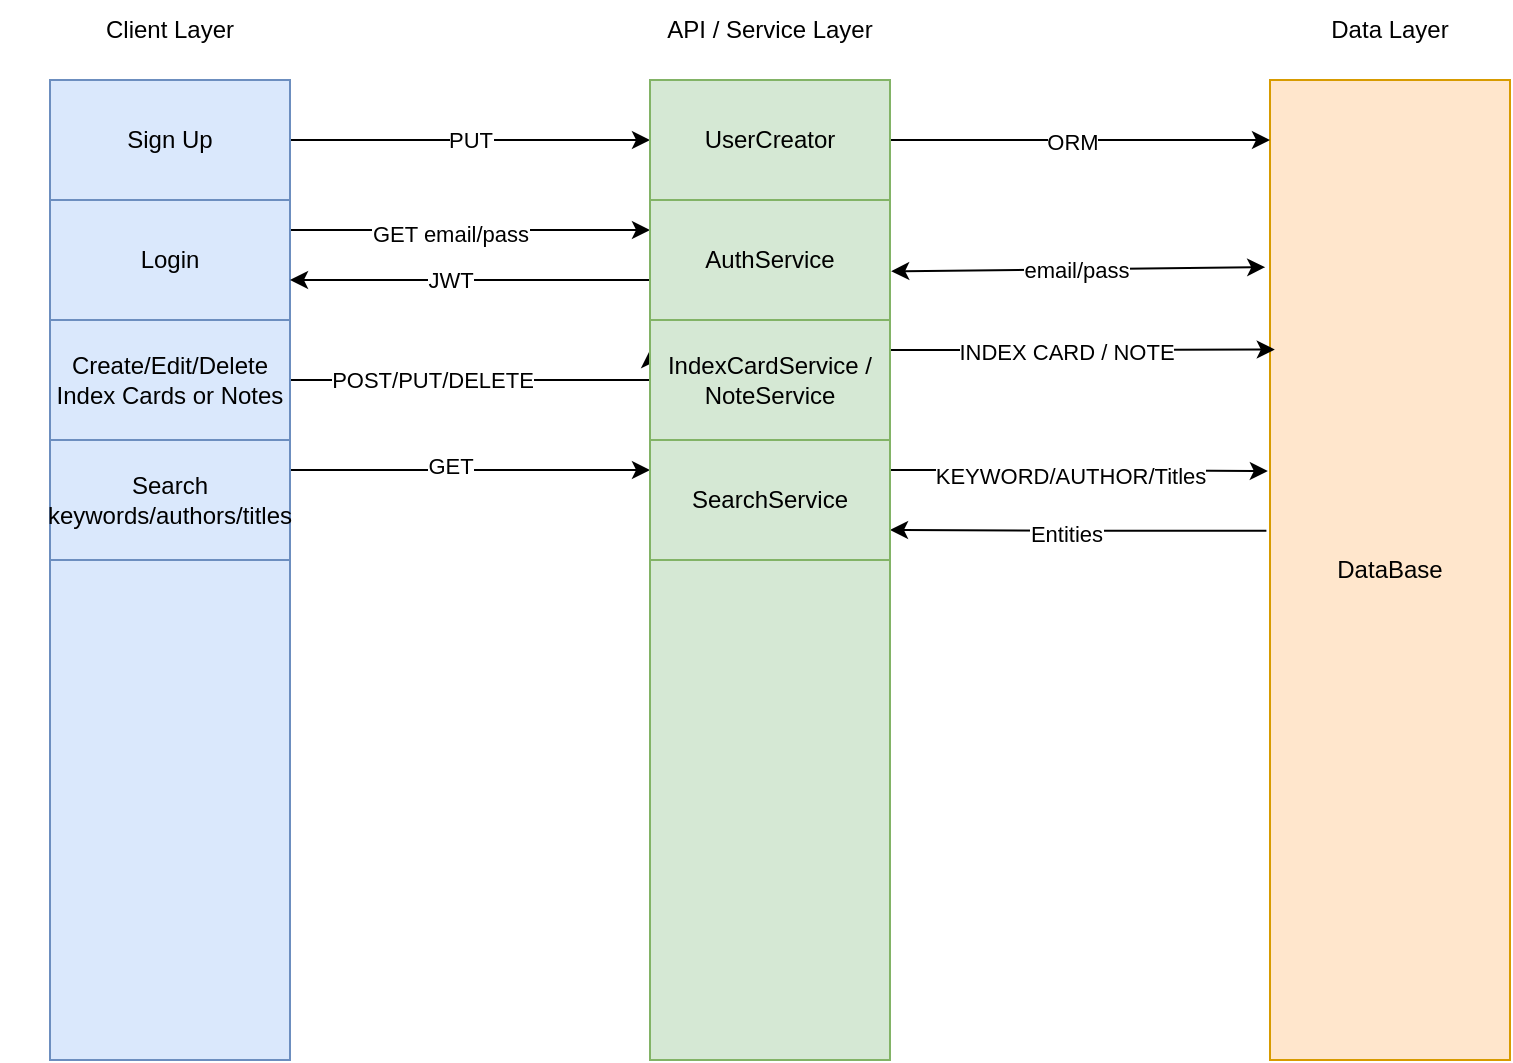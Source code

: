 <mxfile version="21.7.5" type="github">
  <diagram name="Page-1" id="esTV7xym8zQcMRI_eHIH">
    <mxGraphModel dx="989" dy="523" grid="1" gridSize="10" guides="1" tooltips="1" connect="1" arrows="1" fold="1" page="1" pageScale="1" pageWidth="850" pageHeight="1100" math="0" shadow="0">
      <root>
        <mxCell id="0" />
        <mxCell id="1" parent="0" />
        <mxCell id="GYA_C9YwGoG80Jhkw-GN-1" value="" style="rounded=0;whiteSpace=wrap;html=1;fillColor=#dae8fc;strokeColor=#6c8ebf;" parent="1" vertex="1">
          <mxGeometry x="40" y="160" width="120" height="490" as="geometry" />
        </mxCell>
        <mxCell id="GYA_C9YwGoG80Jhkw-GN-2" value="" style="rounded=0;whiteSpace=wrap;html=1;fillColor=#d5e8d4;strokeColor=#82b366;" parent="1" vertex="1">
          <mxGeometry x="340" y="160" width="120" height="490" as="geometry" />
        </mxCell>
        <mxCell id="GYA_C9YwGoG80Jhkw-GN-53" style="edgeStyle=orthogonalEdgeStyle;rounded=0;orthogonalLoop=1;jettySize=auto;html=1;exitX=-0.015;exitY=0.46;exitDx=0;exitDy=0;entryX=1;entryY=0.75;entryDx=0;entryDy=0;exitPerimeter=0;" parent="1" source="GYA_C9YwGoG80Jhkw-GN-3" target="GYA_C9YwGoG80Jhkw-GN-48" edge="1">
          <mxGeometry relative="1" as="geometry" />
        </mxCell>
        <mxCell id="GYA_C9YwGoG80Jhkw-GN-54" value="Entities" style="edgeLabel;html=1;align=center;verticalAlign=middle;resizable=0;points=[];" parent="GYA_C9YwGoG80Jhkw-GN-53" vertex="1" connectable="0">
          <mxGeometry x="0.072" y="2" relative="1" as="geometry">
            <mxPoint as="offset" />
          </mxGeometry>
        </mxCell>
        <mxCell id="GYA_C9YwGoG80Jhkw-GN-3" value="DataBase" style="rounded=0;whiteSpace=wrap;html=1;fillColor=#ffe6cc;strokeColor=#d79b00;" parent="1" vertex="1">
          <mxGeometry x="650" y="160" width="120" height="490" as="geometry" />
        </mxCell>
        <mxCell id="GYA_C9YwGoG80Jhkw-GN-9" style="edgeStyle=orthogonalEdgeStyle;rounded=0;orthogonalLoop=1;jettySize=auto;html=1;entryX=0;entryY=0.5;entryDx=0;entryDy=0;" parent="1" source="GYA_C9YwGoG80Jhkw-GN-5" target="GYA_C9YwGoG80Jhkw-GN-7" edge="1">
          <mxGeometry relative="1" as="geometry" />
        </mxCell>
        <mxCell id="GYA_C9YwGoG80Jhkw-GN-11" value="PUT" style="edgeLabel;html=1;align=center;verticalAlign=middle;resizable=0;points=[];" parent="GYA_C9YwGoG80Jhkw-GN-9" vertex="1" connectable="0">
          <mxGeometry x="0.195" y="-3" relative="1" as="geometry">
            <mxPoint x="-18" y="-3" as="offset" />
          </mxGeometry>
        </mxCell>
        <mxCell id="GYA_C9YwGoG80Jhkw-GN-5" value="Sign Up" style="rounded=0;whiteSpace=wrap;html=1;fillColor=#dae8fc;strokeColor=#6c8ebf;" parent="1" vertex="1">
          <mxGeometry x="40" y="160" width="120" height="60" as="geometry" />
        </mxCell>
        <mxCell id="GYA_C9YwGoG80Jhkw-GN-10" style="edgeStyle=orthogonalEdgeStyle;rounded=0;orthogonalLoop=1;jettySize=auto;html=1;entryX=0;entryY=0.5;entryDx=0;entryDy=0;" parent="1" source="GYA_C9YwGoG80Jhkw-GN-7" edge="1">
          <mxGeometry relative="1" as="geometry">
            <mxPoint x="650.0" y="190" as="targetPoint" />
          </mxGeometry>
        </mxCell>
        <mxCell id="GYA_C9YwGoG80Jhkw-GN-12" value="ORM" style="edgeLabel;html=1;align=center;verticalAlign=middle;resizable=0;points=[];" parent="GYA_C9YwGoG80Jhkw-GN-10" vertex="1" connectable="0">
          <mxGeometry x="0.408" y="-1" relative="1" as="geometry">
            <mxPoint x="-43" y="-1" as="offset" />
          </mxGeometry>
        </mxCell>
        <mxCell id="GYA_C9YwGoG80Jhkw-GN-7" value="UserCreator" style="rounded=0;whiteSpace=wrap;html=1;fillColor=#d5e8d4;strokeColor=#82b366;" parent="1" vertex="1">
          <mxGeometry x="340" y="160" width="120" height="60" as="geometry" />
        </mxCell>
        <mxCell id="GYA_C9YwGoG80Jhkw-GN-20" style="edgeStyle=orthogonalEdgeStyle;rounded=0;orthogonalLoop=1;jettySize=auto;html=1;exitX=1;exitY=0.25;exitDx=0;exitDy=0;entryX=0;entryY=0.25;entryDx=0;entryDy=0;" parent="1" source="GYA_C9YwGoG80Jhkw-GN-13" target="GYA_C9YwGoG80Jhkw-GN-15" edge="1">
          <mxGeometry relative="1" as="geometry" />
        </mxCell>
        <mxCell id="GYA_C9YwGoG80Jhkw-GN-21" value="GET email/pass" style="edgeLabel;html=1;align=center;verticalAlign=middle;resizable=0;points=[];" parent="GYA_C9YwGoG80Jhkw-GN-20" vertex="1" connectable="0">
          <mxGeometry x="0.195" y="-2" relative="1" as="geometry">
            <mxPoint x="-28" as="offset" />
          </mxGeometry>
        </mxCell>
        <mxCell id="GYA_C9YwGoG80Jhkw-GN-13" value="Login" style="rounded=0;whiteSpace=wrap;html=1;fillColor=#dae8fc;strokeColor=#6c8ebf;" parent="1" vertex="1">
          <mxGeometry x="40" y="220" width="120" height="60" as="geometry" />
        </mxCell>
        <mxCell id="GYA_C9YwGoG80Jhkw-GN-26" style="edgeStyle=orthogonalEdgeStyle;rounded=0;orthogonalLoop=1;jettySize=auto;html=1;exitX=0;exitY=0.5;exitDx=0;exitDy=0;entryX=1;entryY=0.5;entryDx=0;entryDy=0;" parent="1" edge="1">
          <mxGeometry relative="1" as="geometry">
            <mxPoint x="340" y="260" as="sourcePoint" />
            <mxPoint x="160" y="260" as="targetPoint" />
            <Array as="points">
              <mxPoint x="300" y="260" />
              <mxPoint x="300" y="260" />
            </Array>
          </mxGeometry>
        </mxCell>
        <mxCell id="GYA_C9YwGoG80Jhkw-GN-27" value="JWT" style="edgeLabel;html=1;align=center;verticalAlign=middle;resizable=0;points=[];" parent="GYA_C9YwGoG80Jhkw-GN-26" vertex="1" connectable="0">
          <mxGeometry x="-0.21" y="1" relative="1" as="geometry">
            <mxPoint x="-29" y="-1" as="offset" />
          </mxGeometry>
        </mxCell>
        <mxCell id="GYA_C9YwGoG80Jhkw-GN-15" value="AuthService" style="rounded=0;whiteSpace=wrap;html=1;fillColor=#d5e8d4;strokeColor=#82b366;" parent="1" vertex="1">
          <mxGeometry x="340" y="220" width="120" height="60" as="geometry" />
        </mxCell>
        <mxCell id="GYA_C9YwGoG80Jhkw-GN-43" style="edgeStyle=orthogonalEdgeStyle;rounded=0;orthogonalLoop=1;jettySize=auto;html=1;exitX=1;exitY=0.25;exitDx=0;exitDy=0;entryX=0;entryY=0.25;entryDx=0;entryDy=0;" parent="1" source="GYA_C9YwGoG80Jhkw-GN-28" target="GYA_C9YwGoG80Jhkw-GN-38" edge="1">
          <mxGeometry relative="1" as="geometry">
            <Array as="points">
              <mxPoint x="160" y="310" />
              <mxPoint x="340" y="310" />
            </Array>
          </mxGeometry>
        </mxCell>
        <mxCell id="GYA_C9YwGoG80Jhkw-GN-44" value="POST/PUT/DELETE" style="edgeLabel;html=1;align=center;verticalAlign=middle;resizable=0;points=[];" parent="GYA_C9YwGoG80Jhkw-GN-43" vertex="1" connectable="0">
          <mxGeometry x="-0.188" relative="1" as="geometry">
            <mxPoint as="offset" />
          </mxGeometry>
        </mxCell>
        <mxCell id="GYA_C9YwGoG80Jhkw-GN-28" value="Create/Edit/Delete Index Cards or Notes" style="rounded=0;whiteSpace=wrap;html=1;fillColor=#dae8fc;strokeColor=#6c8ebf;" parent="1" vertex="1">
          <mxGeometry x="40" y="280" width="120" height="60" as="geometry" />
        </mxCell>
        <mxCell id="GYA_C9YwGoG80Jhkw-GN-47" style="edgeStyle=orthogonalEdgeStyle;rounded=0;orthogonalLoop=1;jettySize=auto;html=1;exitX=1;exitY=0.25;exitDx=0;exitDy=0;entryX=0;entryY=0.25;entryDx=0;entryDy=0;" parent="1" source="GYA_C9YwGoG80Jhkw-GN-37" target="GYA_C9YwGoG80Jhkw-GN-48" edge="1">
          <mxGeometry relative="1" as="geometry" />
        </mxCell>
        <mxCell id="GYA_C9YwGoG80Jhkw-GN-49" value="GET" style="edgeLabel;html=1;align=center;verticalAlign=middle;resizable=0;points=[];" parent="GYA_C9YwGoG80Jhkw-GN-47" vertex="1" connectable="0">
          <mxGeometry x="-0.32" y="2" relative="1" as="geometry">
            <mxPoint x="19" as="offset" />
          </mxGeometry>
        </mxCell>
        <mxCell id="GYA_C9YwGoG80Jhkw-GN-37" value="Search keywords/authors/titles" style="rounded=0;whiteSpace=wrap;html=1;fillColor=#dae8fc;strokeColor=#6c8ebf;" parent="1" vertex="1">
          <mxGeometry x="40" y="340" width="120" height="60" as="geometry" />
        </mxCell>
        <mxCell id="GYA_C9YwGoG80Jhkw-GN-45" style="edgeStyle=orthogonalEdgeStyle;rounded=0;orthogonalLoop=1;jettySize=auto;html=1;exitX=1;exitY=0.25;exitDx=0;exitDy=0;entryX=0.02;entryY=0.275;entryDx=0;entryDy=0;entryPerimeter=0;" parent="1" source="GYA_C9YwGoG80Jhkw-GN-38" target="GYA_C9YwGoG80Jhkw-GN-3" edge="1">
          <mxGeometry relative="1" as="geometry" />
        </mxCell>
        <mxCell id="GYA_C9YwGoG80Jhkw-GN-46" value="INDEX CARD / NOTE" style="edgeLabel;html=1;align=center;verticalAlign=middle;resizable=0;points=[];" parent="GYA_C9YwGoG80Jhkw-GN-45" vertex="1" connectable="0">
          <mxGeometry x="-0.077" y="-1" relative="1" as="geometry">
            <mxPoint x="-1" as="offset" />
          </mxGeometry>
        </mxCell>
        <mxCell id="GYA_C9YwGoG80Jhkw-GN-38" value="IndexCardService / NoteService" style="rounded=0;whiteSpace=wrap;html=1;fillColor=#d5e8d4;strokeColor=#82b366;" parent="1" vertex="1">
          <mxGeometry x="340" y="280" width="120" height="60" as="geometry" />
        </mxCell>
        <mxCell id="GYA_C9YwGoG80Jhkw-GN-40" value="" style="endArrow=classic;startArrow=classic;html=1;rounded=0;entryX=-0.02;entryY=0.191;entryDx=0;entryDy=0;entryPerimeter=0;exitX=1.005;exitY=0.594;exitDx=0;exitDy=0;exitPerimeter=0;" parent="1" source="GYA_C9YwGoG80Jhkw-GN-15" target="GYA_C9YwGoG80Jhkw-GN-3" edge="1">
          <mxGeometry width="50" height="50" relative="1" as="geometry">
            <mxPoint x="470" y="260" as="sourcePoint" />
            <mxPoint x="520" y="210" as="targetPoint" />
          </mxGeometry>
        </mxCell>
        <mxCell id="GYA_C9YwGoG80Jhkw-GN-41" value="email/pass" style="edgeLabel;html=1;align=center;verticalAlign=middle;resizable=0;points=[];" parent="GYA_C9YwGoG80Jhkw-GN-40" vertex="1" connectable="0">
          <mxGeometry x="-0.018" relative="1" as="geometry">
            <mxPoint as="offset" />
          </mxGeometry>
        </mxCell>
        <mxCell id="GYA_C9YwGoG80Jhkw-GN-50" style="edgeStyle=orthogonalEdgeStyle;rounded=0;orthogonalLoop=1;jettySize=auto;html=1;exitX=1;exitY=0.25;exitDx=0;exitDy=0;entryX=-0.009;entryY=0.399;entryDx=0;entryDy=0;entryPerimeter=0;" parent="1" source="GYA_C9YwGoG80Jhkw-GN-48" target="GYA_C9YwGoG80Jhkw-GN-3" edge="1">
          <mxGeometry relative="1" as="geometry">
            <Array as="points">
              <mxPoint x="555" y="355" />
            </Array>
          </mxGeometry>
        </mxCell>
        <mxCell id="GYA_C9YwGoG80Jhkw-GN-51" value="KEYWORD/AUTHOR/Titles" style="edgeLabel;html=1;align=center;verticalAlign=middle;resizable=0;points=[];" parent="GYA_C9YwGoG80Jhkw-GN-50" vertex="1" connectable="0">
          <mxGeometry x="-0.308" y="-3" relative="1" as="geometry">
            <mxPoint x="24" as="offset" />
          </mxGeometry>
        </mxCell>
        <mxCell id="GYA_C9YwGoG80Jhkw-GN-48" value="SearchService" style="rounded=0;whiteSpace=wrap;html=1;fillColor=#d5e8d4;strokeColor=#82b366;" parent="1" vertex="1">
          <mxGeometry x="340" y="340" width="120" height="60" as="geometry" />
        </mxCell>
        <mxCell id="AJudFD-fse0J_YpzwpUK-1" value="Client Layer" style="text;html=1;strokeColor=none;fillColor=none;align=center;verticalAlign=middle;whiteSpace=wrap;rounded=0;" vertex="1" parent="1">
          <mxGeometry x="15" y="120" width="170" height="30" as="geometry" />
        </mxCell>
        <mxCell id="AJudFD-fse0J_YpzwpUK-2" value="API / Service Layer" style="text;html=1;strokeColor=none;fillColor=none;align=center;verticalAlign=middle;whiteSpace=wrap;rounded=0;" vertex="1" parent="1">
          <mxGeometry x="340" y="120" width="120" height="30" as="geometry" />
        </mxCell>
        <mxCell id="AJudFD-fse0J_YpzwpUK-3" value="Data Layer" style="text;html=1;strokeColor=none;fillColor=none;align=center;verticalAlign=middle;whiteSpace=wrap;rounded=0;" vertex="1" parent="1">
          <mxGeometry x="650" y="120" width="120" height="30" as="geometry" />
        </mxCell>
      </root>
    </mxGraphModel>
  </diagram>
</mxfile>
